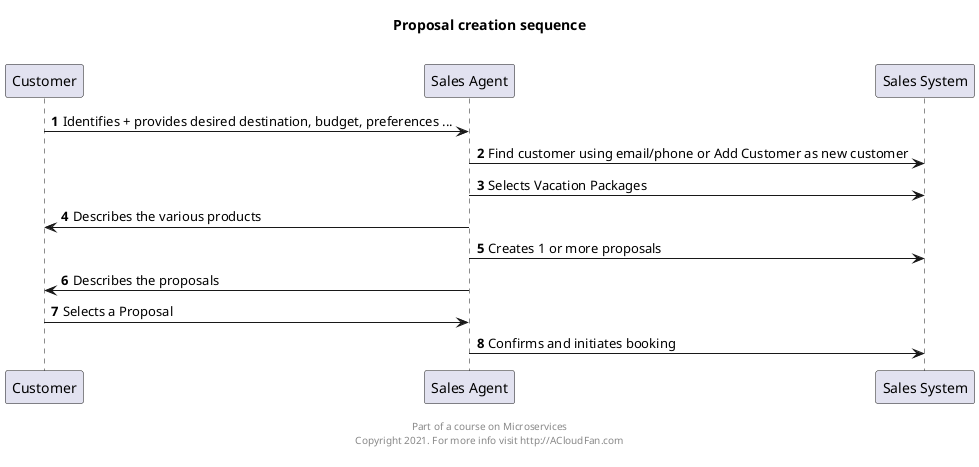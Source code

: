 @startuml

title Proposal creation sequence\n


autonumber
Customer -> "Sales Agent" : Identifies + provides desired destination, budget, preferences ...

"Sales Agent" -> "Sales System" : Find customer using email/phone or Add Customer as new customer
"Sales Agent" -> "Sales System" : Selects Vacation Packages

"Sales Agent" -> "Customer" : Describes the various products
"Sales Agent" -> "Sales System" : Creates 1 or more proposals

"Sales Agent" -> "Customer" : Describes the proposals

"Customer" -> "Sales Agent" : Selects a Proposal

"Sales Agent" -> "Sales System" : Confirms and initiates booking

footer \n Part of a course on Microservices \n Copyright 2021. For more info visit http://ACloudFan.com \n
@enduml